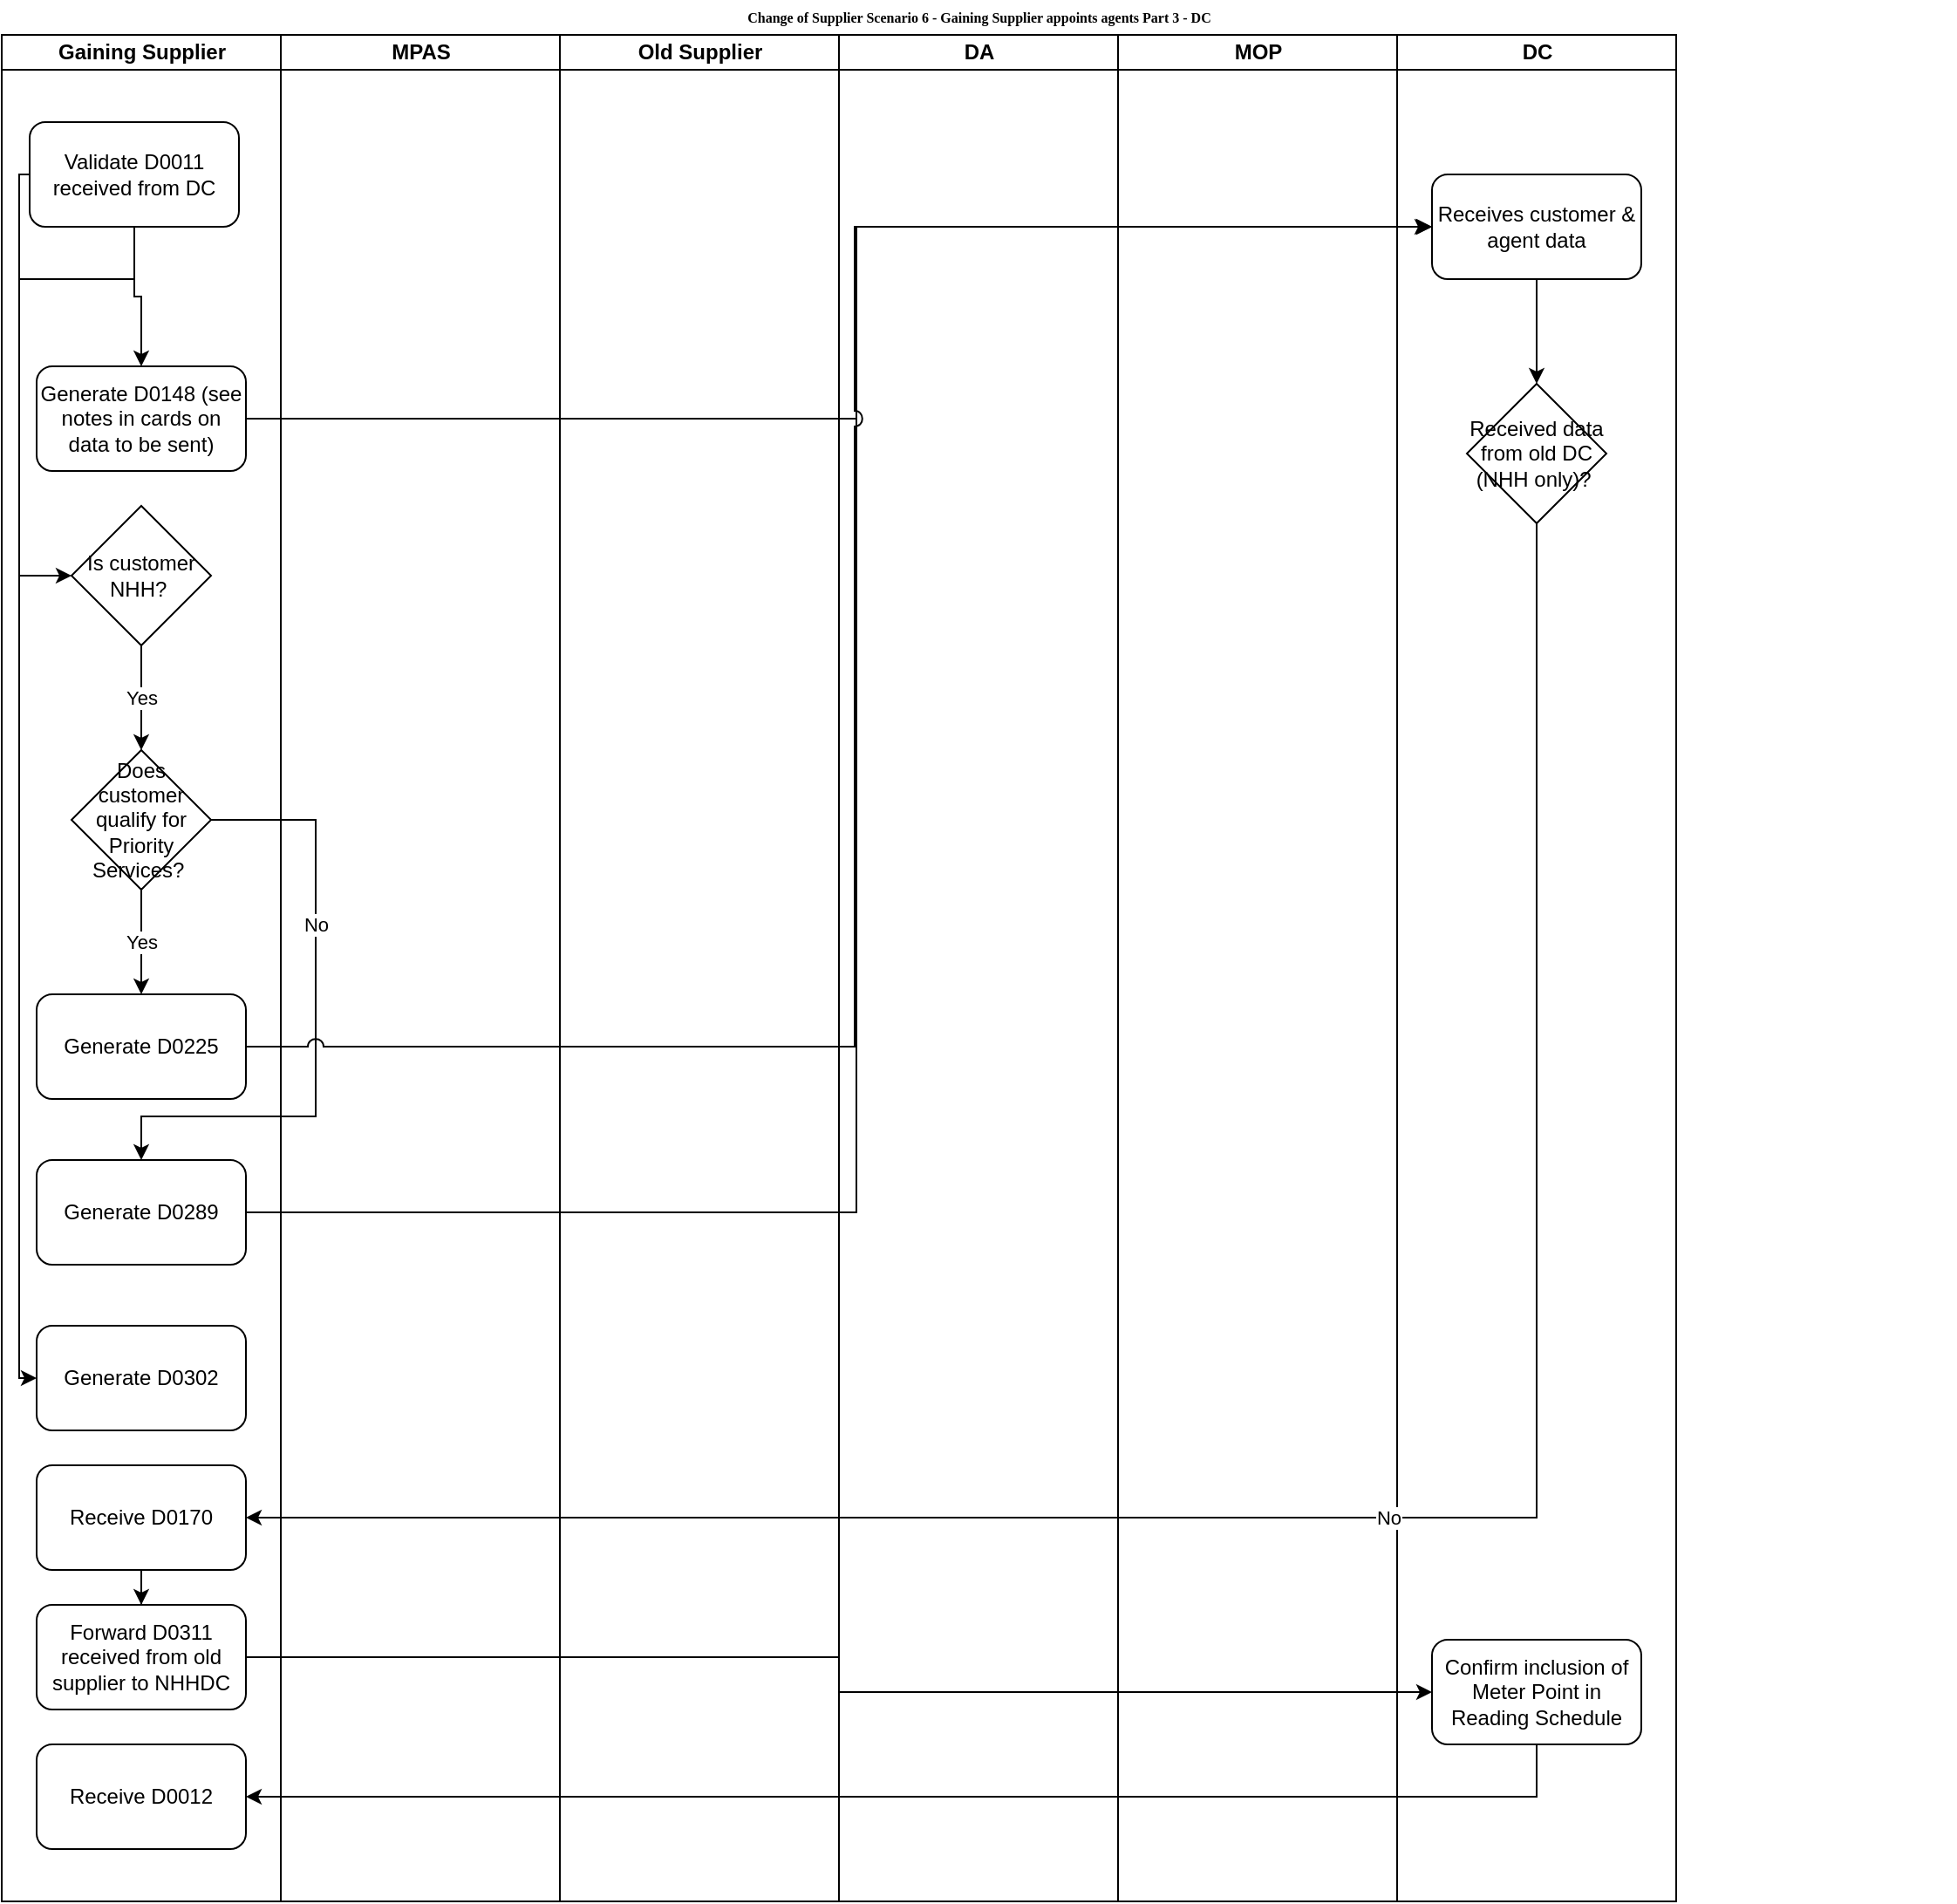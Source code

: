 <mxfile version="10.9.4" type="github"><diagram name="Page-1" id="74e2e168-ea6b-b213-b513-2b3c1d86103e"><mxGraphModel dx="750" dy="566" grid="1" gridSize="10" guides="1" tooltips="1" connect="1" arrows="1" fold="1" page="1" pageScale="1" pageWidth="827" pageHeight="1169" background="#ffffff" math="0" shadow="0"><root><mxCell id="0"/><mxCell id="1" parent="0"/><mxCell id="77e6c97f196da883-1" value="Change of Supplier Scenario 6 - Gaining Supplier appoints agents Part 3 - DC" style="swimlane;html=1;childLayout=stackLayout;startSize=20;rounded=0;shadow=0;labelBackgroundColor=none;strokeColor=none;strokeWidth=1;fillColor=#ffffff;fontFamily=Verdana;fontSize=8;fontColor=#000000;align=center;" parent="1" vertex="1"><mxGeometry x="70" y="40" width="1120" height="1090" as="geometry"/></mxCell><mxCell id="77e6c97f196da883-2" value="Gaining Supplier" style="swimlane;html=1;startSize=20;" parent="77e6c97f196da883-1" vertex="1"><mxGeometry y="20" width="160" height="1070" as="geometry"/></mxCell><mxCell id="zIyODxOTTqoCsG_aiIHh-21" style="edgeStyle=orthogonalEdgeStyle;rounded=0;orthogonalLoop=1;jettySize=auto;html=1;exitX=0.5;exitY=1;exitDx=0;exitDy=0;" parent="77e6c97f196da883-2" edge="1"><mxGeometry relative="1" as="geometry"><mxPoint x="80" y="800" as="sourcePoint"/><mxPoint x="80" y="800" as="targetPoint"/></mxGeometry></mxCell><mxCell id="-b-02NVAOYOq4XnSHxcU-2" style="edgeStyle=orthogonalEdgeStyle;rounded=0;orthogonalLoop=1;jettySize=auto;html=1;exitX=0.5;exitY=1;exitDx=0;exitDy=0;entryX=0.5;entryY=0;entryDx=0;entryDy=0;" parent="77e6c97f196da883-2" source="8GCFweuIL4JDo90L80H1-16" target="-b-02NVAOYOq4XnSHxcU-1" edge="1"><mxGeometry relative="1" as="geometry"/></mxCell><mxCell id="-b-02NVAOYOq4XnSHxcU-5" style="edgeStyle=orthogonalEdgeStyle;rounded=0;orthogonalLoop=1;jettySize=auto;html=1;entryX=0;entryY=0.5;entryDx=0;entryDy=0;" parent="77e6c97f196da883-2" source="8GCFweuIL4JDo90L80H1-16" target="769v0rRgit_Oblz5xD-2-1" edge="1"><mxGeometry relative="1" as="geometry"><Array as="points"><mxPoint x="10" y="80"/><mxPoint x="10" y="310"/></Array></mxGeometry></mxCell><mxCell id="-b-02NVAOYOq4XnSHxcU-9" style="edgeStyle=orthogonalEdgeStyle;rounded=0;orthogonalLoop=1;jettySize=auto;html=1;entryX=0;entryY=0.5;entryDx=0;entryDy=0;" parent="77e6c97f196da883-2" source="8GCFweuIL4JDo90L80H1-16" target="-b-02NVAOYOq4XnSHxcU-8" edge="1"><mxGeometry relative="1" as="geometry"><Array as="points"><mxPoint x="76" y="140"/><mxPoint x="10" y="140"/><mxPoint x="10" y="770"/></Array></mxGeometry></mxCell><mxCell id="8GCFweuIL4JDo90L80H1-16" value="Validate D0011 received from DC" style="rounded=1;whiteSpace=wrap;html=1;" parent="77e6c97f196da883-2" vertex="1"><mxGeometry x="16" y="50" width="120" height="60" as="geometry"/></mxCell><mxCell id="-b-02NVAOYOq4XnSHxcU-1" value="Generate D0148 (see notes in cards on data to be sent)" style="rounded=1;whiteSpace=wrap;html=1;" parent="77e6c97f196da883-2" vertex="1"><mxGeometry x="20" y="190" width="120" height="60" as="geometry"/></mxCell><mxCell id="-b-02NVAOYOq4XnSHxcU-7" value="Yes" style="edgeStyle=orthogonalEdgeStyle;rounded=0;orthogonalLoop=1;jettySize=auto;html=1;exitX=0.5;exitY=1;exitDx=0;exitDy=0;" parent="77e6c97f196da883-2" source="-b-02NVAOYOq4XnSHxcU-4" target="-b-02NVAOYOq4XnSHxcU-6" edge="1"><mxGeometry relative="1" as="geometry"/></mxCell><mxCell id="769v0rRgit_Oblz5xD-2-6" value="No" style="edgeStyle=orthogonalEdgeStyle;rounded=0;orthogonalLoop=1;jettySize=auto;html=1;exitX=1;exitY=0.5;exitDx=0;exitDy=0;entryX=0.5;entryY=0;entryDx=0;entryDy=0;jumpStyle=arc;jumpSize=9;" edge="1" parent="77e6c97f196da883-2" source="-b-02NVAOYOq4XnSHxcU-4" target="769v0rRgit_Oblz5xD-2-5"><mxGeometry x="-0.324" relative="1" as="geometry"><Array as="points"><mxPoint x="180" y="450"/><mxPoint x="180" y="620"/><mxPoint x="80" y="620"/></Array><mxPoint as="offset"/></mxGeometry></mxCell><mxCell id="-b-02NVAOYOq4XnSHxcU-4" value="Does customer qualify for Priority Services?&amp;nbsp;" style="rhombus;whiteSpace=wrap;html=1;" parent="77e6c97f196da883-2" vertex="1"><mxGeometry x="40" y="410" width="80" height="80" as="geometry"/></mxCell><mxCell id="-b-02NVAOYOq4XnSHxcU-6" value="Generate D0225" style="rounded=1;whiteSpace=wrap;html=1;" parent="77e6c97f196da883-2" vertex="1"><mxGeometry x="20" y="550" width="120" height="60" as="geometry"/></mxCell><mxCell id="-b-02NVAOYOq4XnSHxcU-8" value="Generate D0302" style="rounded=1;whiteSpace=wrap;html=1;" parent="77e6c97f196da883-2" vertex="1"><mxGeometry x="20" y="740" width="120" height="60" as="geometry"/></mxCell><mxCell id="769v0rRgit_Oblz5xD-2-2" value="Yes" style="edgeStyle=orthogonalEdgeStyle;rounded=0;orthogonalLoop=1;jettySize=auto;html=1;exitX=0.5;exitY=1;exitDx=0;exitDy=0;entryX=0.5;entryY=0;entryDx=0;entryDy=0;" edge="1" parent="77e6c97f196da883-2" source="769v0rRgit_Oblz5xD-2-1" target="-b-02NVAOYOq4XnSHxcU-4"><mxGeometry relative="1" as="geometry"/></mxCell><mxCell id="769v0rRgit_Oblz5xD-2-1" value="Is customer NHH?&amp;nbsp;" style="rhombus;whiteSpace=wrap;html=1;" vertex="1" parent="77e6c97f196da883-2"><mxGeometry x="40" y="270" width="80" height="80" as="geometry"/></mxCell><mxCell id="769v0rRgit_Oblz5xD-2-5" value="Generate D0289" style="rounded=1;whiteSpace=wrap;html=1;" vertex="1" parent="77e6c97f196da883-2"><mxGeometry x="20" y="645" width="120" height="60" as="geometry"/></mxCell><mxCell id="769v0rRgit_Oblz5xD-2-11" style="edgeStyle=orthogonalEdgeStyle;rounded=0;jumpStyle=arc;jumpSize=9;orthogonalLoop=1;jettySize=auto;html=1;exitX=0.5;exitY=1;exitDx=0;exitDy=0;" edge="1" parent="77e6c97f196da883-2" source="769v0rRgit_Oblz5xD-2-8" target="769v0rRgit_Oblz5xD-2-10"><mxGeometry relative="1" as="geometry"/></mxCell><mxCell id="769v0rRgit_Oblz5xD-2-8" value="Receive D0170" style="rounded=1;whiteSpace=wrap;html=1;" vertex="1" parent="77e6c97f196da883-2"><mxGeometry x="20" y="820" width="120" height="60" as="geometry"/></mxCell><mxCell id="769v0rRgit_Oblz5xD-2-10" value="Forward D0311 received from old supplier to NHHDC" style="rounded=1;whiteSpace=wrap;html=1;" vertex="1" parent="77e6c97f196da883-2"><mxGeometry x="20" y="900" width="120" height="60" as="geometry"/></mxCell><mxCell id="769v0rRgit_Oblz5xD-2-12" style="edgeStyle=orthogonalEdgeStyle;rounded=0;jumpStyle=arc;jumpSize=9;orthogonalLoop=1;jettySize=auto;html=1;exitX=0.5;exitY=1;exitDx=0;exitDy=0;" edge="1" parent="77e6c97f196da883-2" source="769v0rRgit_Oblz5xD-2-10" target="769v0rRgit_Oblz5xD-2-10"><mxGeometry relative="1" as="geometry"/></mxCell><mxCell id="769v0rRgit_Oblz5xD-2-13" value="Receive D0012" style="rounded=1;whiteSpace=wrap;html=1;" vertex="1" parent="77e6c97f196da883-2"><mxGeometry x="20" y="980" width="120" height="60" as="geometry"/></mxCell><mxCell id="77e6c97f196da883-3" value="MPAS" style="swimlane;html=1;startSize=20;" parent="77e6c97f196da883-1" vertex="1"><mxGeometry x="160" y="20" width="160" height="1070" as="geometry"/></mxCell><mxCell id="77e6c97f196da883-4" value="Old Supplier" style="swimlane;html=1;startSize=20;" parent="77e6c97f196da883-1" vertex="1"><mxGeometry x="320" y="20" width="160" height="1070" as="geometry"/></mxCell><mxCell id="wQQ8Tt-gBdMGujzAyKJH-7" value="DA" style="swimlane;html=1;startSize=20;" parent="77e6c97f196da883-1" vertex="1"><mxGeometry x="480" y="20" width="160" height="1070" as="geometry"/></mxCell><mxCell id="77e6c97f196da883-5" value="MOP" style="swimlane;html=1;startSize=20;" parent="77e6c97f196da883-1" vertex="1"><mxGeometry x="640" y="20" width="160" height="1070" as="geometry"/></mxCell><mxCell id="77e6c97f196da883-7" value="DC" style="swimlane;html=1;startSize=20;" parent="77e6c97f196da883-1" vertex="1"><mxGeometry x="800" y="20" width="160" height="1070" as="geometry"/></mxCell><mxCell id="-b-02NVAOYOq4XnSHxcU-16" style="edgeStyle=orthogonalEdgeStyle;rounded=0;orthogonalLoop=1;jettySize=auto;html=1;exitX=0.5;exitY=1;exitDx=0;exitDy=0;" parent="77e6c97f196da883-7" source="-b-02NVAOYOq4XnSHxcU-3" target="-b-02NVAOYOq4XnSHxcU-14" edge="1"><mxGeometry relative="1" as="geometry"/></mxCell><mxCell id="-b-02NVAOYOq4XnSHxcU-3" value="Receives customer &amp;amp; agent data" style="rounded=1;whiteSpace=wrap;html=1;" parent="77e6c97f196da883-7" vertex="1"><mxGeometry x="20" y="80" width="120" height="60" as="geometry"/></mxCell><mxCell id="-b-02NVAOYOq4XnSHxcU-14" value="Received data from old DC (NHH only)?&amp;nbsp;" style="rhombus;whiteSpace=wrap;html=1;" parent="77e6c97f196da883-7" vertex="1"><mxGeometry x="40" y="200" width="80" height="80" as="geometry"/></mxCell><mxCell id="769v0rRgit_Oblz5xD-2-14" value="Confirm inclusion of Meter Point in Reading Schedule" style="rounded=1;whiteSpace=wrap;html=1;" vertex="1" parent="77e6c97f196da883-7"><mxGeometry x="20" y="920" width="120" height="60" as="geometry"/></mxCell><mxCell id="-b-02NVAOYOq4XnSHxcU-10" style="edgeStyle=orthogonalEdgeStyle;rounded=0;orthogonalLoop=1;jettySize=auto;html=1;exitX=1;exitY=0.5;exitDx=0;exitDy=0;entryX=0;entryY=0.5;entryDx=0;entryDy=0;" parent="77e6c97f196da883-1" source="-b-02NVAOYOq4XnSHxcU-1" target="-b-02NVAOYOq4XnSHxcU-3" edge="1"><mxGeometry relative="1" as="geometry"><Array as="points"><mxPoint x="490" y="240"/><mxPoint x="490" y="130"/></Array></mxGeometry></mxCell><mxCell id="769v0rRgit_Oblz5xD-2-7" style="edgeStyle=orthogonalEdgeStyle;rounded=0;jumpStyle=arc;jumpSize=9;orthogonalLoop=1;jettySize=auto;html=1;exitX=1;exitY=0.5;exitDx=0;exitDy=0;entryX=0;entryY=0.5;entryDx=0;entryDy=0;" edge="1" parent="77e6c97f196da883-1" source="769v0rRgit_Oblz5xD-2-5" target="-b-02NVAOYOq4XnSHxcU-3"><mxGeometry relative="1" as="geometry"><Array as="points"><mxPoint x="490" y="695"/><mxPoint x="490" y="130"/></Array></mxGeometry></mxCell><mxCell id="769v0rRgit_Oblz5xD-2-9" value="No" style="edgeStyle=orthogonalEdgeStyle;rounded=0;jumpStyle=arc;jumpSize=9;orthogonalLoop=1;jettySize=auto;html=1;exitX=0.5;exitY=1;exitDx=0;exitDy=0;entryX=1;entryY=0.5;entryDx=0;entryDy=0;" edge="1" parent="77e6c97f196da883-1" source="-b-02NVAOYOq4XnSHxcU-14" target="769v0rRgit_Oblz5xD-2-8"><mxGeometry relative="1" as="geometry"/></mxCell><mxCell id="769v0rRgit_Oblz5xD-2-16" style="edgeStyle=orthogonalEdgeStyle;rounded=0;jumpStyle=arc;jumpSize=9;orthogonalLoop=1;jettySize=auto;html=1;exitX=1;exitY=0.5;exitDx=0;exitDy=0;entryX=0;entryY=0.5;entryDx=0;entryDy=0;" edge="1" parent="77e6c97f196da883-1" source="769v0rRgit_Oblz5xD-2-10" target="769v0rRgit_Oblz5xD-2-14"><mxGeometry relative="1" as="geometry"/></mxCell><mxCell id="769v0rRgit_Oblz5xD-2-17" style="edgeStyle=orthogonalEdgeStyle;rounded=0;jumpStyle=arc;jumpSize=9;orthogonalLoop=1;jettySize=auto;html=1;exitX=0.5;exitY=1;exitDx=0;exitDy=0;entryX=1;entryY=0.5;entryDx=0;entryDy=0;" edge="1" parent="77e6c97f196da883-1" source="769v0rRgit_Oblz5xD-2-14" target="769v0rRgit_Oblz5xD-2-13"><mxGeometry relative="1" as="geometry"/></mxCell><mxCell id="-b-02NVAOYOq4XnSHxcU-12" style="edgeStyle=orthogonalEdgeStyle;rounded=0;orthogonalLoop=1;jettySize=auto;html=1;exitX=1;exitY=0.5;exitDx=0;exitDy=0;jumpStyle=arc;jumpSize=9;" parent="1" edge="1" source="-b-02NVAOYOq4XnSHxcU-6"><mxGeometry relative="1" as="geometry"><mxPoint x="889" y="170" as="targetPoint"/><mxPoint x="209" y="595" as="sourcePoint"/><Array as="points"><mxPoint x="559" y="640"/><mxPoint x="559" y="170"/></Array></mxGeometry></mxCell></root></mxGraphModel></diagram></mxfile>